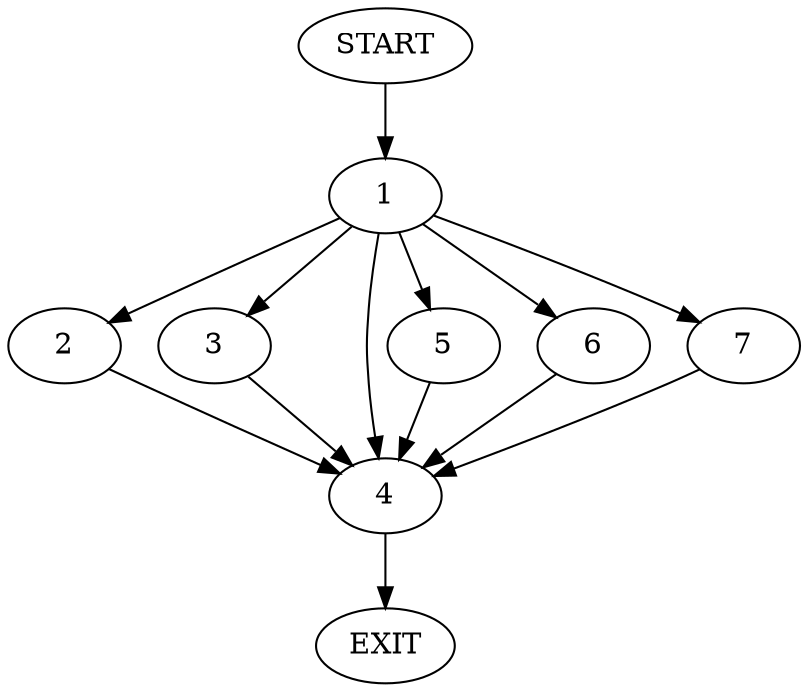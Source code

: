 digraph {
0 [label="START"]
8 [label="EXIT"]
0 -> 1
1 -> 2
1 -> 3
1 -> 4
1 -> 5
1 -> 6
1 -> 7
5 -> 4
7 -> 4
2 -> 4
3 -> 4
4 -> 8
6 -> 4
}
